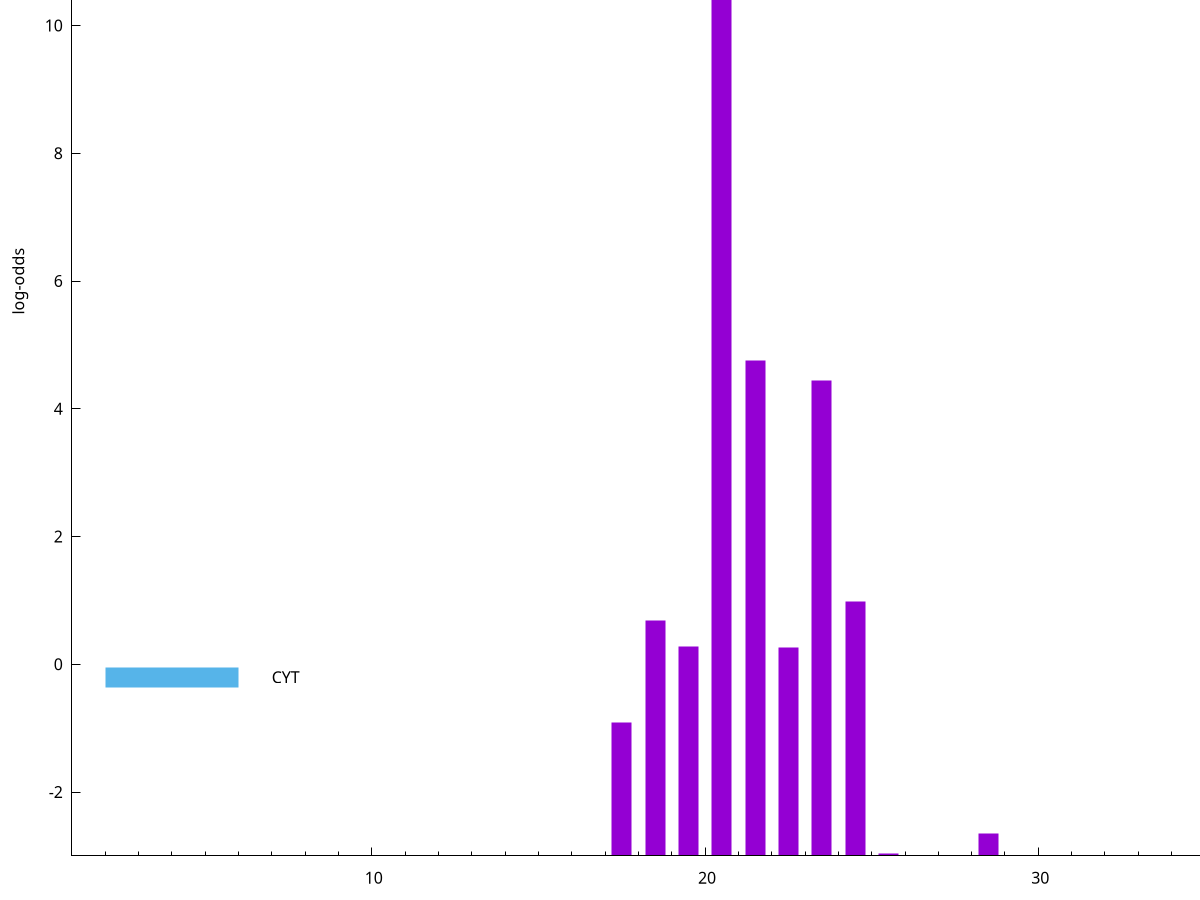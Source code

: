 set title "LipoP predictions for SRR4017849.gff"
set size 2., 1.4
set xrange [1:70] 
set mxtics 10
set yrange [-3:15]
set y2range [0:18]
set ylabel "log-odds"
set term postscript eps color solid "Helvetica" 30
set output "SRR4017849.gff214.eps"
set arrow from 2,11.5461 to 6,11.5461 nohead lt 1 lw 20
set label "SpI" at 7,11.5461
set arrow from 2,-0.200913 to 6,-0.200913 nohead lt 3 lw 20
set label "CYT" at 7,-0.200913
set arrow from 2,11.5461 to 6,11.5461 nohead lt 1 lw 20
set label "SpI" at 7,11.5461
# NOTE: The scores below are the log-odds scores with the threshold
# NOTE: subtracted (a hack to make gnuplot make the histogram all
# NOTE: look nice).
plot "-" axes x1y2 title "" with impulses lt 1 lw 20
20.500000 14.519100
21.500000 7.749170
23.500000 7.439980
24.500000 3.986897
18.500000 3.679160
19.500000 3.284961
22.500000 3.257911
17.500000 2.090419
28.500000 0.345620
25.500000 0.031520
e
exit

